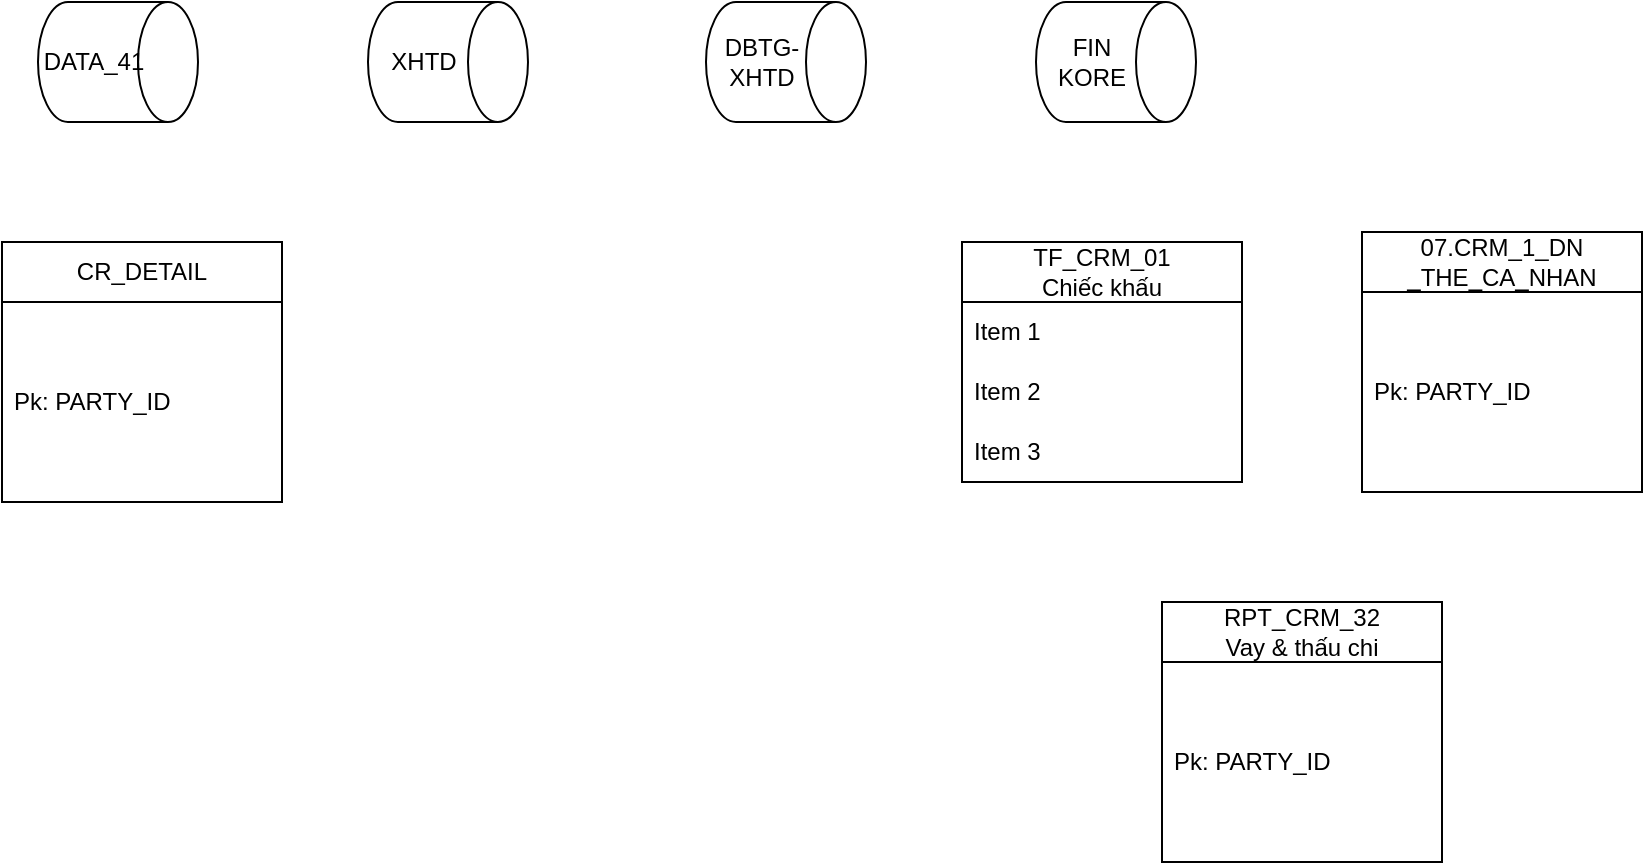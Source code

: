 <mxfile version="21.3.3" type="github">
  <diagram name="Page-1" id="vt6CG7qfETPf53c5Zaq6">
    <mxGraphModel dx="1050" dy="573" grid="1" gridSize="10" guides="1" tooltips="1" connect="1" arrows="1" fold="1" page="1" pageScale="1" pageWidth="1169" pageHeight="827" math="0" shadow="0">
      <root>
        <mxCell id="0" />
        <mxCell id="1" parent="0" />
        <mxCell id="o6KjNcjafDVB0qI-oDIq-11" value="DATA_41" style="shape=cylinder3;whiteSpace=wrap;html=1;boundedLbl=1;backgroundOutline=1;size=15;direction=south;" vertex="1" parent="1">
          <mxGeometry x="38" y="10" width="80" height="60" as="geometry" />
        </mxCell>
        <mxCell id="o6KjNcjafDVB0qI-oDIq-12" value="XHTD" style="shape=cylinder3;whiteSpace=wrap;html=1;boundedLbl=1;backgroundOutline=1;size=15;direction=south;" vertex="1" parent="1">
          <mxGeometry x="203" y="10" width="80" height="60" as="geometry" />
        </mxCell>
        <mxCell id="o6KjNcjafDVB0qI-oDIq-13" value="DBTG-XHTD" style="shape=cylinder3;whiteSpace=wrap;html=1;boundedLbl=1;backgroundOutline=1;size=15;direction=south;" vertex="1" parent="1">
          <mxGeometry x="372" y="10" width="80" height="60" as="geometry" />
        </mxCell>
        <mxCell id="o6KjNcjafDVB0qI-oDIq-14" value="FIN&lt;br&gt;KORE" style="shape=cylinder3;whiteSpace=wrap;html=1;boundedLbl=1;backgroundOutline=1;size=15;direction=south;" vertex="1" parent="1">
          <mxGeometry x="537" y="10" width="80" height="60" as="geometry" />
        </mxCell>
        <mxCell id="o6KjNcjafDVB0qI-oDIq-18" value="CR_DETAIL" style="swimlane;fontStyle=0;childLayout=stackLayout;horizontal=1;startSize=30;horizontalStack=0;resizeParent=1;resizeParentMax=0;resizeLast=0;collapsible=1;marginBottom=0;whiteSpace=wrap;html=1;" vertex="1" parent="1">
          <mxGeometry x="20" y="130" width="140" height="130" as="geometry" />
        </mxCell>
        <mxCell id="o6KjNcjafDVB0qI-oDIq-19" value="Pk: PARTY_ID" style="text;strokeColor=none;fillColor=none;align=left;verticalAlign=middle;spacingLeft=4;spacingRight=4;overflow=hidden;points=[[0,0.5],[1,0.5]];portConstraint=eastwest;rotatable=0;whiteSpace=wrap;html=1;" vertex="1" parent="o6KjNcjafDVB0qI-oDIq-18">
          <mxGeometry y="30" width="140" height="100" as="geometry" />
        </mxCell>
        <mxCell id="o6KjNcjafDVB0qI-oDIq-22" value="TF_CRM_01&lt;br&gt;Chiếc khấu" style="swimlane;fontStyle=0;childLayout=stackLayout;horizontal=1;startSize=30;horizontalStack=0;resizeParent=1;resizeParentMax=0;resizeLast=0;collapsible=1;marginBottom=0;whiteSpace=wrap;html=1;" vertex="1" parent="1">
          <mxGeometry x="500" y="130" width="140" height="120" as="geometry" />
        </mxCell>
        <mxCell id="o6KjNcjafDVB0qI-oDIq-23" value="Item 1" style="text;strokeColor=none;fillColor=none;align=left;verticalAlign=middle;spacingLeft=4;spacingRight=4;overflow=hidden;points=[[0,0.5],[1,0.5]];portConstraint=eastwest;rotatable=0;whiteSpace=wrap;html=1;" vertex="1" parent="o6KjNcjafDVB0qI-oDIq-22">
          <mxGeometry y="30" width="140" height="30" as="geometry" />
        </mxCell>
        <mxCell id="o6KjNcjafDVB0qI-oDIq-24" value="Item 2" style="text;strokeColor=none;fillColor=none;align=left;verticalAlign=middle;spacingLeft=4;spacingRight=4;overflow=hidden;points=[[0,0.5],[1,0.5]];portConstraint=eastwest;rotatable=0;whiteSpace=wrap;html=1;" vertex="1" parent="o6KjNcjafDVB0qI-oDIq-22">
          <mxGeometry y="60" width="140" height="30" as="geometry" />
        </mxCell>
        <mxCell id="o6KjNcjafDVB0qI-oDIq-25" value="Item 3" style="text;strokeColor=none;fillColor=none;align=left;verticalAlign=middle;spacingLeft=4;spacingRight=4;overflow=hidden;points=[[0,0.5],[1,0.5]];portConstraint=eastwest;rotatable=0;whiteSpace=wrap;html=1;" vertex="1" parent="o6KjNcjafDVB0qI-oDIq-22">
          <mxGeometry y="90" width="140" height="30" as="geometry" />
        </mxCell>
        <mxCell id="o6KjNcjafDVB0qI-oDIq-26" value="07.CRM_1_DN&lt;br&gt;_THE_CA_NHAN" style="swimlane;fontStyle=0;childLayout=stackLayout;horizontal=1;startSize=30;horizontalStack=0;resizeParent=1;resizeParentMax=0;resizeLast=0;collapsible=1;marginBottom=0;whiteSpace=wrap;html=1;" vertex="1" parent="1">
          <mxGeometry x="700" y="125" width="140" height="130" as="geometry" />
        </mxCell>
        <mxCell id="o6KjNcjafDVB0qI-oDIq-27" value="Pk: PARTY_ID" style="text;strokeColor=none;fillColor=none;align=left;verticalAlign=middle;spacingLeft=4;spacingRight=4;overflow=hidden;points=[[0,0.5],[1,0.5]];portConstraint=eastwest;rotatable=0;whiteSpace=wrap;html=1;" vertex="1" parent="o6KjNcjafDVB0qI-oDIq-26">
          <mxGeometry y="30" width="140" height="100" as="geometry" />
        </mxCell>
        <mxCell id="o6KjNcjafDVB0qI-oDIq-28" value="RPT_CRM_32&lt;br&gt;Vay &amp;amp; thấu chi" style="swimlane;fontStyle=0;childLayout=stackLayout;horizontal=1;startSize=30;horizontalStack=0;resizeParent=1;resizeParentMax=0;resizeLast=0;collapsible=1;marginBottom=0;whiteSpace=wrap;html=1;" vertex="1" parent="1">
          <mxGeometry x="600" y="310" width="140" height="130" as="geometry" />
        </mxCell>
        <mxCell id="o6KjNcjafDVB0qI-oDIq-29" value="Pk: PARTY_ID" style="text;strokeColor=none;fillColor=none;align=left;verticalAlign=middle;spacingLeft=4;spacingRight=4;overflow=hidden;points=[[0,0.5],[1,0.5]];portConstraint=eastwest;rotatable=0;whiteSpace=wrap;html=1;" vertex="1" parent="o6KjNcjafDVB0qI-oDIq-28">
          <mxGeometry y="30" width="140" height="100" as="geometry" />
        </mxCell>
      </root>
    </mxGraphModel>
  </diagram>
</mxfile>
